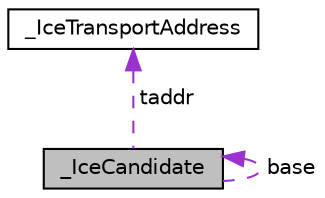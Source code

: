 digraph "_IceCandidate"
{
  edge [fontname="Helvetica",fontsize="10",labelfontname="Helvetica",labelfontsize="10"];
  node [fontname="Helvetica",fontsize="10",shape=record];
  Node1 [label="_IceCandidate",height=0.2,width=0.4,color="black", fillcolor="grey75", style="filled", fontcolor="black"];
  Node1 -> Node1 [dir="back",color="darkorchid3",fontsize="10",style="dashed",label=" base" ,fontname="Helvetica"];
  Node2 -> Node1 [dir="back",color="darkorchid3",fontsize="10",style="dashed",label=" taddr" ,fontname="Helvetica"];
  Node2 [label="_IceTransportAddress",height=0.2,width=0.4,color="black", fillcolor="white", style="filled",URL="$struct__IceTransportAddress.html"];
}
